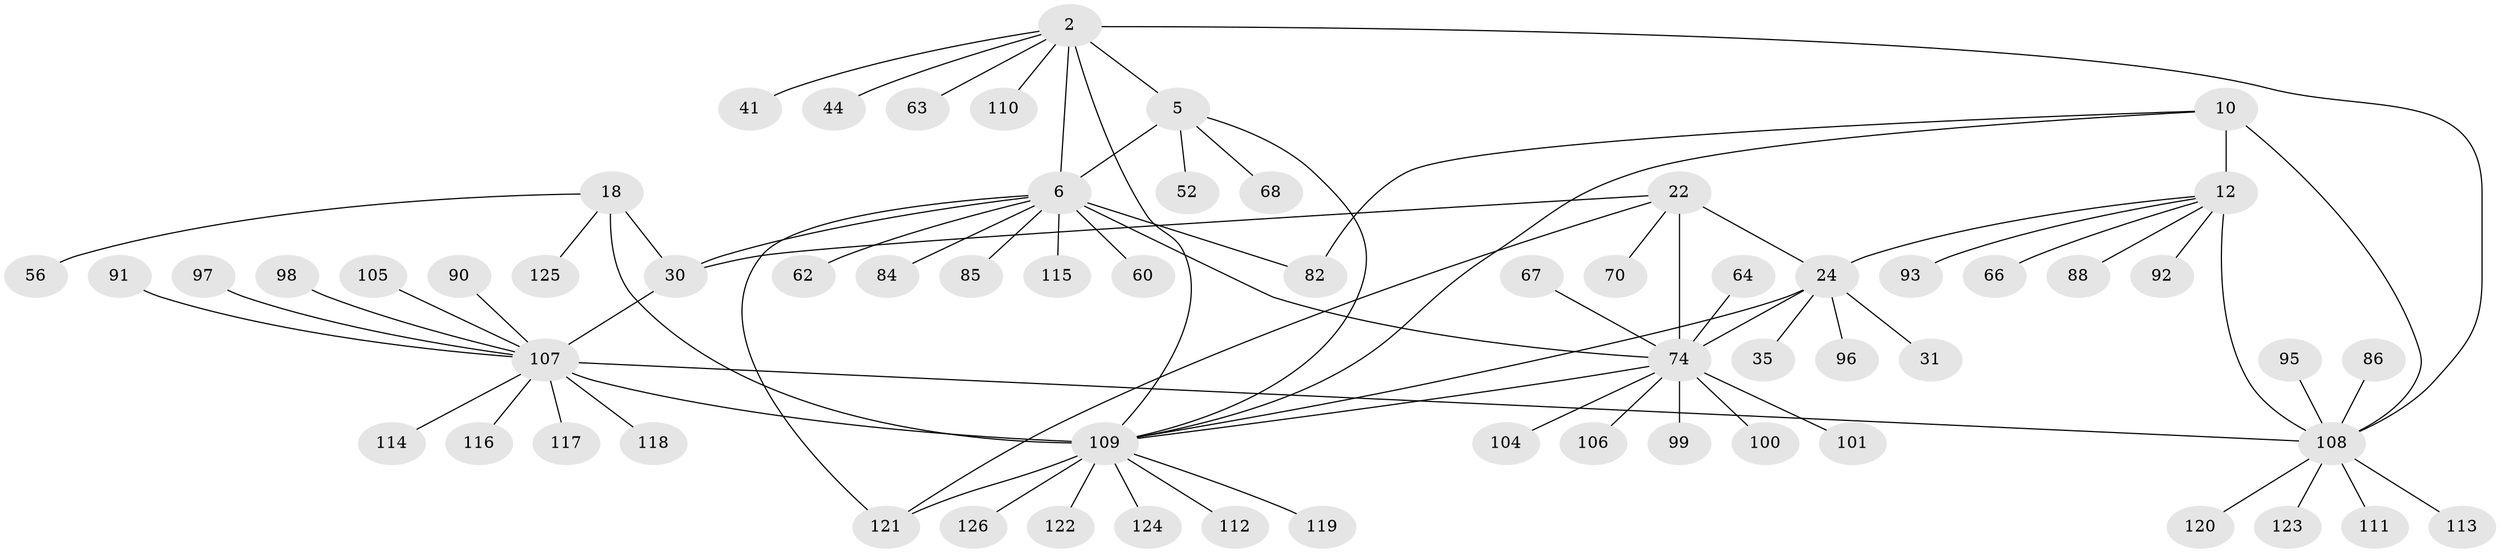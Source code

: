 // original degree distribution, {8: 0.047619047619047616, 11: 0.031746031746031744, 5: 0.015873015873015872, 9: 0.031746031746031744, 14: 0.015873015873015872, 6: 0.031746031746031744, 7: 0.031746031746031744, 13: 0.007936507936507936, 10: 0.023809523809523808, 1: 0.6190476190476191, 2: 0.11904761904761904, 3: 0.023809523809523808}
// Generated by graph-tools (version 1.1) at 2025/55/03/09/25 04:55:16]
// undirected, 63 vertices, 77 edges
graph export_dot {
graph [start="1"]
  node [color=gray90,style=filled];
  2 [super="+1"];
  5 [super="+4"];
  6 [super="+3"];
  10 [super="+8"];
  12 [super="+11"];
  18 [super="+15"];
  22 [super="+19"];
  24 [super="+21"];
  30 [super="+27"];
  31;
  35;
  41;
  44;
  52;
  56;
  60;
  62;
  63;
  64;
  66;
  67;
  68;
  70;
  74 [super="+23+37+43+55+58"];
  82;
  84;
  85;
  86;
  88;
  90;
  91;
  92;
  93;
  95;
  96;
  97 [super="+48"];
  98;
  99;
  100 [super="+72"];
  101;
  104 [super="+36"];
  105;
  106;
  107 [super="+80+69+39+40+42+45+54+61+75+77+89"];
  108 [super="+33+65+79"];
  109 [super="+103"];
  110 [super="+51"];
  111;
  112;
  113;
  114;
  115;
  116 [super="+102"];
  117;
  118;
  119;
  120;
  121 [super="+47"];
  122;
  123;
  124;
  125;
  126 [super="+78"];
  2 -- 5 [weight=4];
  2 -- 6 [weight=4];
  2 -- 44;
  2 -- 41;
  2 -- 63;
  2 -- 110;
  2 -- 108;
  2 -- 109;
  5 -- 6 [weight=4];
  5 -- 52;
  5 -- 68;
  5 -- 109;
  6 -- 84;
  6 -- 85;
  6 -- 115;
  6 -- 121;
  6 -- 74 [weight=2];
  6 -- 82;
  6 -- 30;
  6 -- 60;
  6 -- 62;
  10 -- 12 [weight=4];
  10 -- 82;
  10 -- 108 [weight=4];
  10 -- 109;
  12 -- 66;
  12 -- 92;
  12 -- 93;
  12 -- 88;
  12 -- 24;
  12 -- 108 [weight=4];
  18 -- 56;
  18 -- 125;
  18 -- 30;
  18 -- 109 [weight=8];
  22 -- 24 [weight=4];
  22 -- 30;
  22 -- 70;
  22 -- 121;
  22 -- 74 [weight=4];
  24 -- 96;
  24 -- 35;
  24 -- 31;
  24 -- 74 [weight=4];
  24 -- 109 [weight=2];
  30 -- 107 [weight=8];
  64 -- 74;
  67 -- 74;
  74 -- 99;
  74 -- 100;
  74 -- 101;
  74 -- 104;
  74 -- 106;
  74 -- 109;
  86 -- 108;
  90 -- 107;
  91 -- 107;
  95 -- 108;
  97 -- 107;
  98 -- 107;
  105 -- 107;
  107 -- 114;
  107 -- 116;
  107 -- 117;
  107 -- 118;
  107 -- 108;
  107 -- 109;
  108 -- 111;
  108 -- 113;
  108 -- 120;
  108 -- 123;
  109 -- 112;
  109 -- 119;
  109 -- 121;
  109 -- 122;
  109 -- 124;
  109 -- 126;
}
